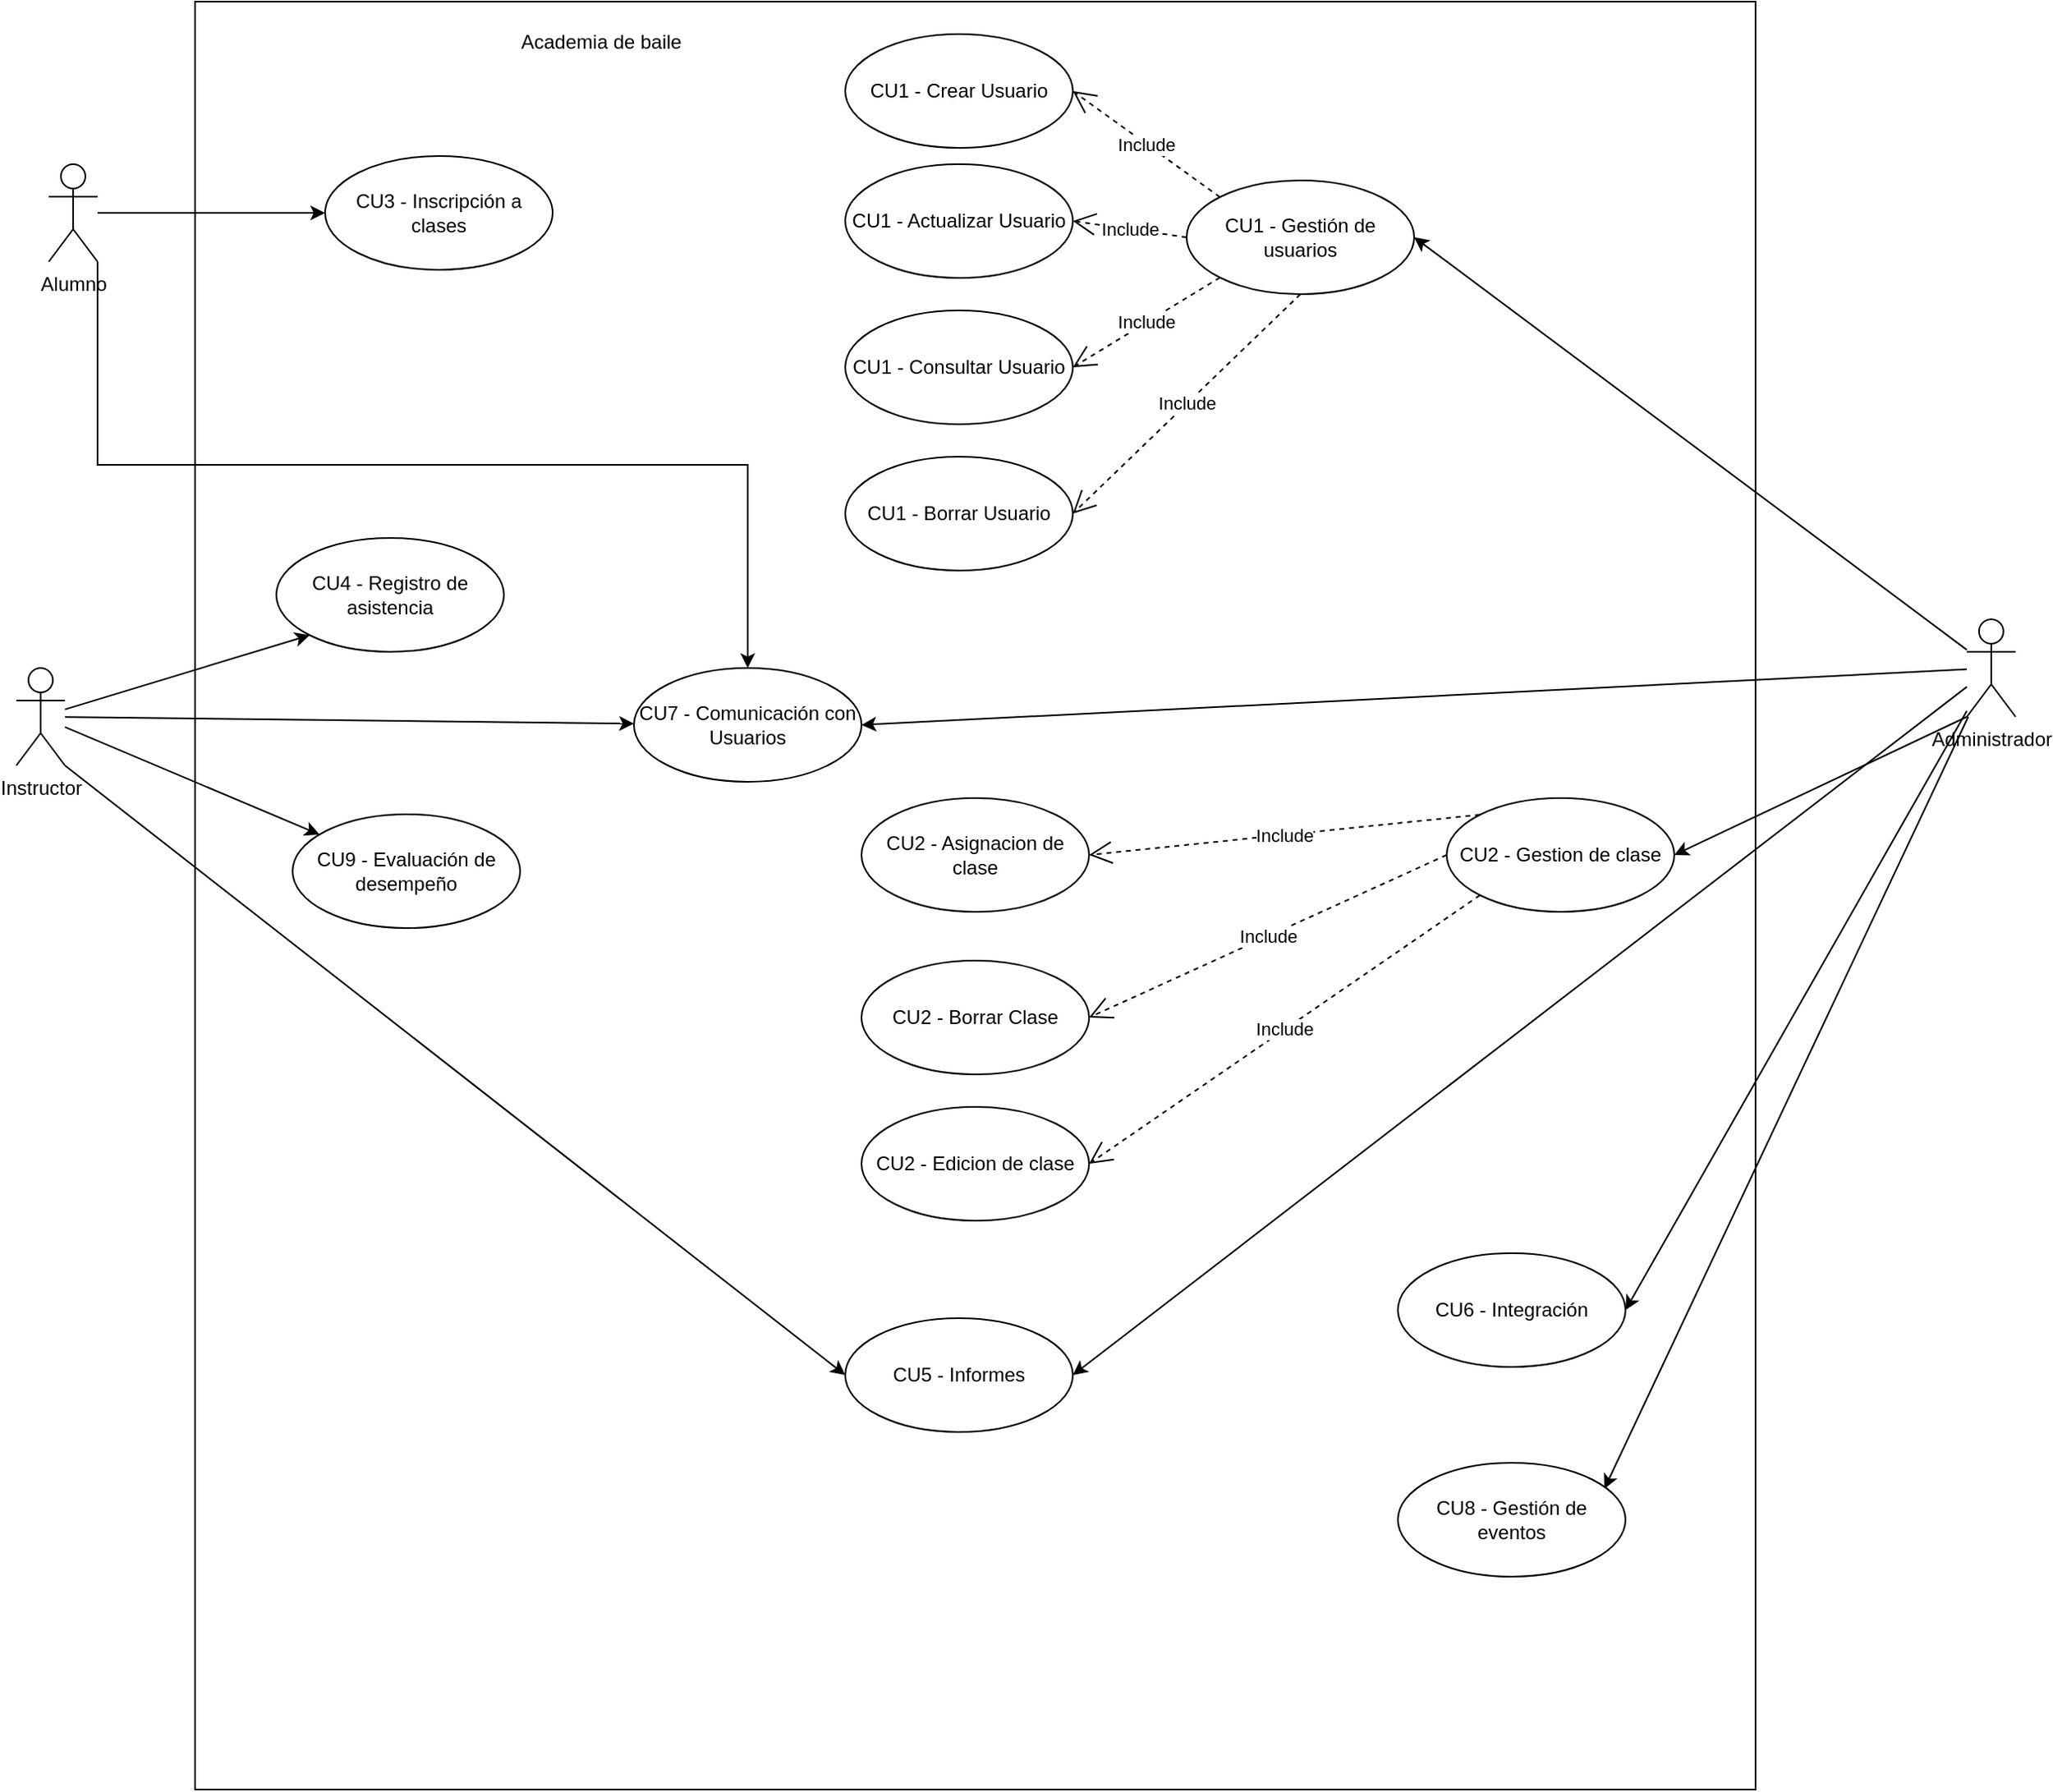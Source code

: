 <mxfile version="24.7.7">
  <diagram name="Página-1" id="56xPcTbAhgfk_wzcyqml">
    <mxGraphModel dx="1434" dy="772" grid="1" gridSize="10" guides="1" tooltips="1" connect="1" arrows="1" fold="1" page="1" pageScale="1" pageWidth="827" pageHeight="1169" math="0" shadow="0">
      <root>
        <mxCell id="0" />
        <mxCell id="1" parent="0" />
        <mxCell id="ZlQN-Xo1y-UWy3ocTEKw-79" value="" style="verticalLabelPosition=bottom;verticalAlign=top;html=1;shape=mxgraph.basic.rect;fillColor2=none;strokeWidth=1;size=20;indent=5;" parent="1" vertex="1">
          <mxGeometry x="130" y="270" width="960" height="1100" as="geometry" />
        </mxCell>
        <mxCell id="ZlQN-Xo1y-UWy3ocTEKw-54" style="rounded=0;orthogonalLoop=1;jettySize=auto;html=1;entryX=0;entryY=0.5;entryDx=0;entryDy=0;" parent="1" source="ZlQN-Xo1y-UWy3ocTEKw-2" target="ZlQN-Xo1y-UWy3ocTEKw-51" edge="1">
          <mxGeometry relative="1" as="geometry" />
        </mxCell>
        <mxCell id="ZlQN-Xo1y-UWy3ocTEKw-2" value="Alumno" style="shape=umlActor;verticalLabelPosition=bottom;verticalAlign=top;html=1;outlineConnect=0;" parent="1" vertex="1">
          <mxGeometry x="40" y="370" width="30" height="60" as="geometry" />
        </mxCell>
        <mxCell id="ZlQN-Xo1y-UWy3ocTEKw-69" style="rounded=0;orthogonalLoop=1;jettySize=auto;html=1;" parent="1" source="ZlQN-Xo1y-UWy3ocTEKw-12" target="ZlQN-Xo1y-UWy3ocTEKw-64" edge="1">
          <mxGeometry relative="1" as="geometry" />
        </mxCell>
        <mxCell id="ZlQN-Xo1y-UWy3ocTEKw-70" style="rounded=0;orthogonalLoop=1;jettySize=auto;html=1;entryX=0;entryY=1;entryDx=0;entryDy=0;" parent="1" source="ZlQN-Xo1y-UWy3ocTEKw-12" target="ZlQN-Xo1y-UWy3ocTEKw-52" edge="1">
          <mxGeometry relative="1" as="geometry" />
        </mxCell>
        <mxCell id="ZlQN-Xo1y-UWy3ocTEKw-71" style="rounded=0;orthogonalLoop=1;jettySize=auto;html=1;" parent="1" source="ZlQN-Xo1y-UWy3ocTEKw-12" target="ZlQN-Xo1y-UWy3ocTEKw-67" edge="1">
          <mxGeometry relative="1" as="geometry" />
        </mxCell>
        <mxCell id="ZlQN-Xo1y-UWy3ocTEKw-12" value="Instructor" style="shape=umlActor;verticalLabelPosition=bottom;verticalAlign=top;html=1;outlineConnect=0;" parent="1" vertex="1">
          <mxGeometry x="20" y="680" width="30" height="60" as="geometry" />
        </mxCell>
        <mxCell id="ZlQN-Xo1y-UWy3ocTEKw-68" style="rounded=0;orthogonalLoop=1;jettySize=auto;html=1;entryX=1;entryY=0.5;entryDx=0;entryDy=0;" parent="1" source="ZlQN-Xo1y-UWy3ocTEKw-37" target="ZlQN-Xo1y-UWy3ocTEKw-64" edge="1">
          <mxGeometry relative="1" as="geometry" />
        </mxCell>
        <mxCell id="ZlQN-Xo1y-UWy3ocTEKw-73" style="rounded=0;orthogonalLoop=1;jettySize=auto;html=1;entryX=1;entryY=0.5;entryDx=0;entryDy=0;" parent="1" source="ZlQN-Xo1y-UWy3ocTEKw-37" target="ZlQN-Xo1y-UWy3ocTEKw-60" edge="1">
          <mxGeometry relative="1" as="geometry">
            <mxPoint x="650" y="660" as="sourcePoint" />
          </mxGeometry>
        </mxCell>
        <mxCell id="ZlQN-Xo1y-UWy3ocTEKw-74" style="rounded=0;orthogonalLoop=1;jettySize=auto;html=1;entryX=1;entryY=0.5;entryDx=0;entryDy=0;" parent="1" source="ZlQN-Xo1y-UWy3ocTEKw-37" target="ZlQN-Xo1y-UWy3ocTEKw-61" edge="1">
          <mxGeometry relative="1" as="geometry">
            <mxPoint x="660" y="660" as="sourcePoint" />
          </mxGeometry>
        </mxCell>
        <mxCell id="ZlQN-Xo1y-UWy3ocTEKw-76" style="rounded=0;orthogonalLoop=1;jettySize=auto;html=1;entryX=1;entryY=0.5;entryDx=0;entryDy=0;" parent="1" source="ZlQN-Xo1y-UWy3ocTEKw-37" target="ZlQN-Xo1y-UWy3ocTEKw-63" edge="1">
          <mxGeometry relative="1" as="geometry">
            <mxPoint x="670" y="660" as="sourcePoint" />
          </mxGeometry>
        </mxCell>
        <mxCell id="ZlQN-Xo1y-UWy3ocTEKw-77" style="rounded=0;orthogonalLoop=1;jettySize=auto;html=1;entryX=0.907;entryY=0.229;entryDx=0;entryDy=0;entryPerimeter=0;" parent="1" source="ZlQN-Xo1y-UWy3ocTEKw-37" edge="1" target="ZlQN-Xo1y-UWy3ocTEKw-65">
          <mxGeometry relative="1" as="geometry">
            <mxPoint x="675" y="660" as="sourcePoint" />
            <mxPoint x="600" y="1100" as="targetPoint" />
          </mxGeometry>
        </mxCell>
        <mxCell id="ZlQN-Xo1y-UWy3ocTEKw-37" value="Administrador" style="shape=umlActor;verticalLabelPosition=bottom;verticalAlign=top;html=1;outlineConnect=0;" parent="1" vertex="1">
          <mxGeometry x="1220" y="650" width="30" height="60" as="geometry" />
        </mxCell>
        <mxCell id="ZlQN-Xo1y-UWy3ocTEKw-51" value="CU3 - Inscripción a clases" style="ellipse;whiteSpace=wrap;html=1;" parent="1" vertex="1">
          <mxGeometry x="210" y="365" width="140" height="70" as="geometry" />
        </mxCell>
        <mxCell id="ZlQN-Xo1y-UWy3ocTEKw-52" value="CU4 - Registro de asistencia" style="ellipse;whiteSpace=wrap;html=1;" parent="1" vertex="1">
          <mxGeometry x="180" y="600" width="140" height="70" as="geometry" />
        </mxCell>
        <mxCell id="ZlQN-Xo1y-UWy3ocTEKw-60" value="CU5 - Informes" style="ellipse;whiteSpace=wrap;html=1;" parent="1" vertex="1">
          <mxGeometry x="530" y="1080" width="140" height="70" as="geometry" />
        </mxCell>
        <mxCell id="ZlQN-Xo1y-UWy3ocTEKw-61" value="CU1 - Gestión de usuarios" style="ellipse;whiteSpace=wrap;html=1;" parent="1" vertex="1">
          <mxGeometry x="740" y="380" width="140" height="70" as="geometry" />
        </mxCell>
        <mxCell id="ZlQN-Xo1y-UWy3ocTEKw-63" value="CU6 - Integración" style="ellipse;whiteSpace=wrap;html=1;" parent="1" vertex="1">
          <mxGeometry x="870" y="1040" width="140" height="70" as="geometry" />
        </mxCell>
        <mxCell id="ZlQN-Xo1y-UWy3ocTEKw-64" value="CU7 - Comunicación con Usuarios" style="ellipse;whiteSpace=wrap;html=1;" parent="1" vertex="1">
          <mxGeometry x="400" y="680" width="140" height="70" as="geometry" />
        </mxCell>
        <mxCell id="ZlQN-Xo1y-UWy3ocTEKw-65" value="CU8 - Gestión de eventos" style="ellipse;whiteSpace=wrap;html=1;" parent="1" vertex="1">
          <mxGeometry x="870" y="1169" width="140" height="70" as="geometry" />
        </mxCell>
        <mxCell id="ZlQN-Xo1y-UWy3ocTEKw-67" value="CU9 - Evaluación de desempeño" style="ellipse;whiteSpace=wrap;html=1;" parent="1" vertex="1">
          <mxGeometry x="190" y="770" width="140" height="70" as="geometry" />
        </mxCell>
        <mxCell id="ZlQN-Xo1y-UWy3ocTEKw-80" value="Academia de baile" style="text;html=1;align=center;verticalAlign=middle;whiteSpace=wrap;rounded=0;" parent="1" vertex="1">
          <mxGeometry x="320" y="280" width="120" height="30" as="geometry" />
        </mxCell>
        <mxCell id="q2k8F1NlpNZnWGl9-G9X-2" style="edgeStyle=orthogonalEdgeStyle;rounded=0;orthogonalLoop=1;jettySize=auto;html=1;entryX=0.5;entryY=0;entryDx=0;entryDy=0;exitX=1;exitY=1;exitDx=0;exitDy=0;exitPerimeter=0;" edge="1" parent="1">
          <mxGeometry relative="1" as="geometry">
            <mxPoint x="70" y="430" as="sourcePoint" />
            <mxPoint x="470" y="680" as="targetPoint" />
            <Array as="points">
              <mxPoint x="70" y="555" />
              <mxPoint x="470" y="555" />
            </Array>
          </mxGeometry>
        </mxCell>
        <mxCell id="q2k8F1NlpNZnWGl9-G9X-5" value="Include" style="endArrow=open;endSize=12;dashed=1;html=1;rounded=0;exitX=0.5;exitY=1;exitDx=0;exitDy=0;entryX=1;entryY=0.5;entryDx=0;entryDy=0;" edge="1" parent="1" source="ZlQN-Xo1y-UWy3ocTEKw-61" target="q2k8F1NlpNZnWGl9-G9X-10">
          <mxGeometry width="160" relative="1" as="geometry">
            <mxPoint x="798" y="464" as="sourcePoint" />
            <mxPoint x="670" y="540" as="targetPoint" />
          </mxGeometry>
        </mxCell>
        <mxCell id="q2k8F1NlpNZnWGl9-G9X-6" value="Include" style="endArrow=open;endSize=12;dashed=1;html=1;rounded=0;exitX=0;exitY=1;exitDx=0;exitDy=0;entryX=1;entryY=0.5;entryDx=0;entryDy=0;" edge="1" parent="1" source="ZlQN-Xo1y-UWy3ocTEKw-61" target="q2k8F1NlpNZnWGl9-G9X-9">
          <mxGeometry width="160" relative="1" as="geometry">
            <mxPoint x="808" y="474" as="sourcePoint" />
            <mxPoint x="680" y="550" as="targetPoint" />
          </mxGeometry>
        </mxCell>
        <mxCell id="q2k8F1NlpNZnWGl9-G9X-7" value="CU1 - Actualizar Usuario" style="ellipse;whiteSpace=wrap;html=1;" vertex="1" parent="1">
          <mxGeometry x="530" y="370" width="140" height="70" as="geometry" />
        </mxCell>
        <mxCell id="q2k8F1NlpNZnWGl9-G9X-8" value="CU1 - Crear Usuario" style="ellipse;whiteSpace=wrap;html=1;" vertex="1" parent="1">
          <mxGeometry x="530" y="290" width="140" height="70" as="geometry" />
        </mxCell>
        <mxCell id="q2k8F1NlpNZnWGl9-G9X-9" value="CU1 - Consultar Usuario" style="ellipse;whiteSpace=wrap;html=1;" vertex="1" parent="1">
          <mxGeometry x="530" y="460" width="140" height="70" as="geometry" />
        </mxCell>
        <mxCell id="q2k8F1NlpNZnWGl9-G9X-10" value="CU1 - Borrar Usuario" style="ellipse;whiteSpace=wrap;html=1;" vertex="1" parent="1">
          <mxGeometry x="530" y="550" width="140" height="70" as="geometry" />
        </mxCell>
        <mxCell id="q2k8F1NlpNZnWGl9-G9X-12" value="Include" style="endArrow=open;endSize=12;dashed=1;html=1;rounded=0;exitX=0;exitY=0.5;exitDx=0;exitDy=0;entryX=1;entryY=0.5;entryDx=0;entryDy=0;" edge="1" parent="1" source="ZlQN-Xo1y-UWy3ocTEKw-61" target="q2k8F1NlpNZnWGl9-G9X-7">
          <mxGeometry width="160" relative="1" as="geometry">
            <mxPoint x="771" y="450" as="sourcePoint" />
            <mxPoint x="680" y="505" as="targetPoint" />
          </mxGeometry>
        </mxCell>
        <mxCell id="q2k8F1NlpNZnWGl9-G9X-13" value="Include" style="endArrow=open;endSize=12;dashed=1;html=1;rounded=0;exitX=0;exitY=0;exitDx=0;exitDy=0;entryX=1;entryY=0.5;entryDx=0;entryDy=0;" edge="1" parent="1" source="ZlQN-Xo1y-UWy3ocTEKw-61" target="q2k8F1NlpNZnWGl9-G9X-8">
          <mxGeometry width="160" relative="1" as="geometry">
            <mxPoint x="781" y="460" as="sourcePoint" />
            <mxPoint x="690" y="515" as="targetPoint" />
          </mxGeometry>
        </mxCell>
        <mxCell id="q2k8F1NlpNZnWGl9-G9X-14" value="CU2 - Gestion de clase" style="ellipse;whiteSpace=wrap;html=1;" vertex="1" parent="1">
          <mxGeometry x="900" y="760" width="140" height="70" as="geometry" />
        </mxCell>
        <mxCell id="q2k8F1NlpNZnWGl9-G9X-15" style="rounded=0;orthogonalLoop=1;jettySize=auto;html=1;entryX=1;entryY=0.5;entryDx=0;entryDy=0;exitX=0;exitY=1;exitDx=0;exitDy=0;exitPerimeter=0;" edge="1" parent="1" source="ZlQN-Xo1y-UWy3ocTEKw-37" target="q2k8F1NlpNZnWGl9-G9X-14">
          <mxGeometry relative="1" as="geometry">
            <mxPoint x="1000" y="614" as="sourcePoint" />
            <mxPoint x="494" y="755" as="targetPoint" />
          </mxGeometry>
        </mxCell>
        <mxCell id="q2k8F1NlpNZnWGl9-G9X-18" value="Include" style="endArrow=open;endSize=12;dashed=1;html=1;rounded=0;exitX=0;exitY=0;exitDx=0;exitDy=0;entryX=1;entryY=0.5;entryDx=0;entryDy=0;" edge="1" parent="1" source="q2k8F1NlpNZnWGl9-G9X-14" target="q2k8F1NlpNZnWGl9-G9X-19">
          <mxGeometry width="160" relative="1" as="geometry">
            <mxPoint x="820" y="460" as="sourcePoint" />
            <mxPoint x="680" y="595" as="targetPoint" />
          </mxGeometry>
        </mxCell>
        <mxCell id="q2k8F1NlpNZnWGl9-G9X-19" value="CU2 - Asignacion de clase" style="ellipse;whiteSpace=wrap;html=1;" vertex="1" parent="1">
          <mxGeometry x="540" y="760" width="140" height="70" as="geometry" />
        </mxCell>
        <mxCell id="q2k8F1NlpNZnWGl9-G9X-20" value="CU2 - Edicion de clase" style="ellipse;whiteSpace=wrap;html=1;" vertex="1" parent="1">
          <mxGeometry x="540" y="950" width="140" height="70" as="geometry" />
        </mxCell>
        <mxCell id="q2k8F1NlpNZnWGl9-G9X-21" value="CU2 - Borrar Clase" style="ellipse;whiteSpace=wrap;html=1;" vertex="1" parent="1">
          <mxGeometry x="540" y="860" width="140" height="70" as="geometry" />
        </mxCell>
        <mxCell id="q2k8F1NlpNZnWGl9-G9X-22" value="Include" style="endArrow=open;endSize=12;dashed=1;html=1;rounded=0;exitX=0;exitY=0.5;exitDx=0;exitDy=0;entryX=1;entryY=0.5;entryDx=0;entryDy=0;" edge="1" parent="1" source="q2k8F1NlpNZnWGl9-G9X-14" target="q2k8F1NlpNZnWGl9-G9X-21">
          <mxGeometry width="160" relative="1" as="geometry">
            <mxPoint x="931" y="780" as="sourcePoint" />
            <mxPoint x="690" y="805" as="targetPoint" />
          </mxGeometry>
        </mxCell>
        <mxCell id="q2k8F1NlpNZnWGl9-G9X-23" value="Include" style="endArrow=open;endSize=12;dashed=1;html=1;rounded=0;exitX=0;exitY=1;exitDx=0;exitDy=0;entryX=1;entryY=0.5;entryDx=0;entryDy=0;" edge="1" parent="1" source="q2k8F1NlpNZnWGl9-G9X-14" target="q2k8F1NlpNZnWGl9-G9X-20">
          <mxGeometry width="160" relative="1" as="geometry">
            <mxPoint x="941" y="790" as="sourcePoint" />
            <mxPoint x="700" y="815" as="targetPoint" />
          </mxGeometry>
        </mxCell>
        <mxCell id="q2k8F1NlpNZnWGl9-G9X-25" style="rounded=0;orthogonalLoop=1;jettySize=auto;html=1;entryX=0;entryY=0.5;entryDx=0;entryDy=0;exitX=1;exitY=1;exitDx=0;exitDy=0;exitPerimeter=0;" edge="1" parent="1" source="ZlQN-Xo1y-UWy3ocTEKw-12" target="ZlQN-Xo1y-UWy3ocTEKw-60">
          <mxGeometry relative="1" as="geometry">
            <mxPoint x="1230" y="702" as="sourcePoint" />
            <mxPoint x="680" y="1125" as="targetPoint" />
          </mxGeometry>
        </mxCell>
      </root>
    </mxGraphModel>
  </diagram>
</mxfile>
